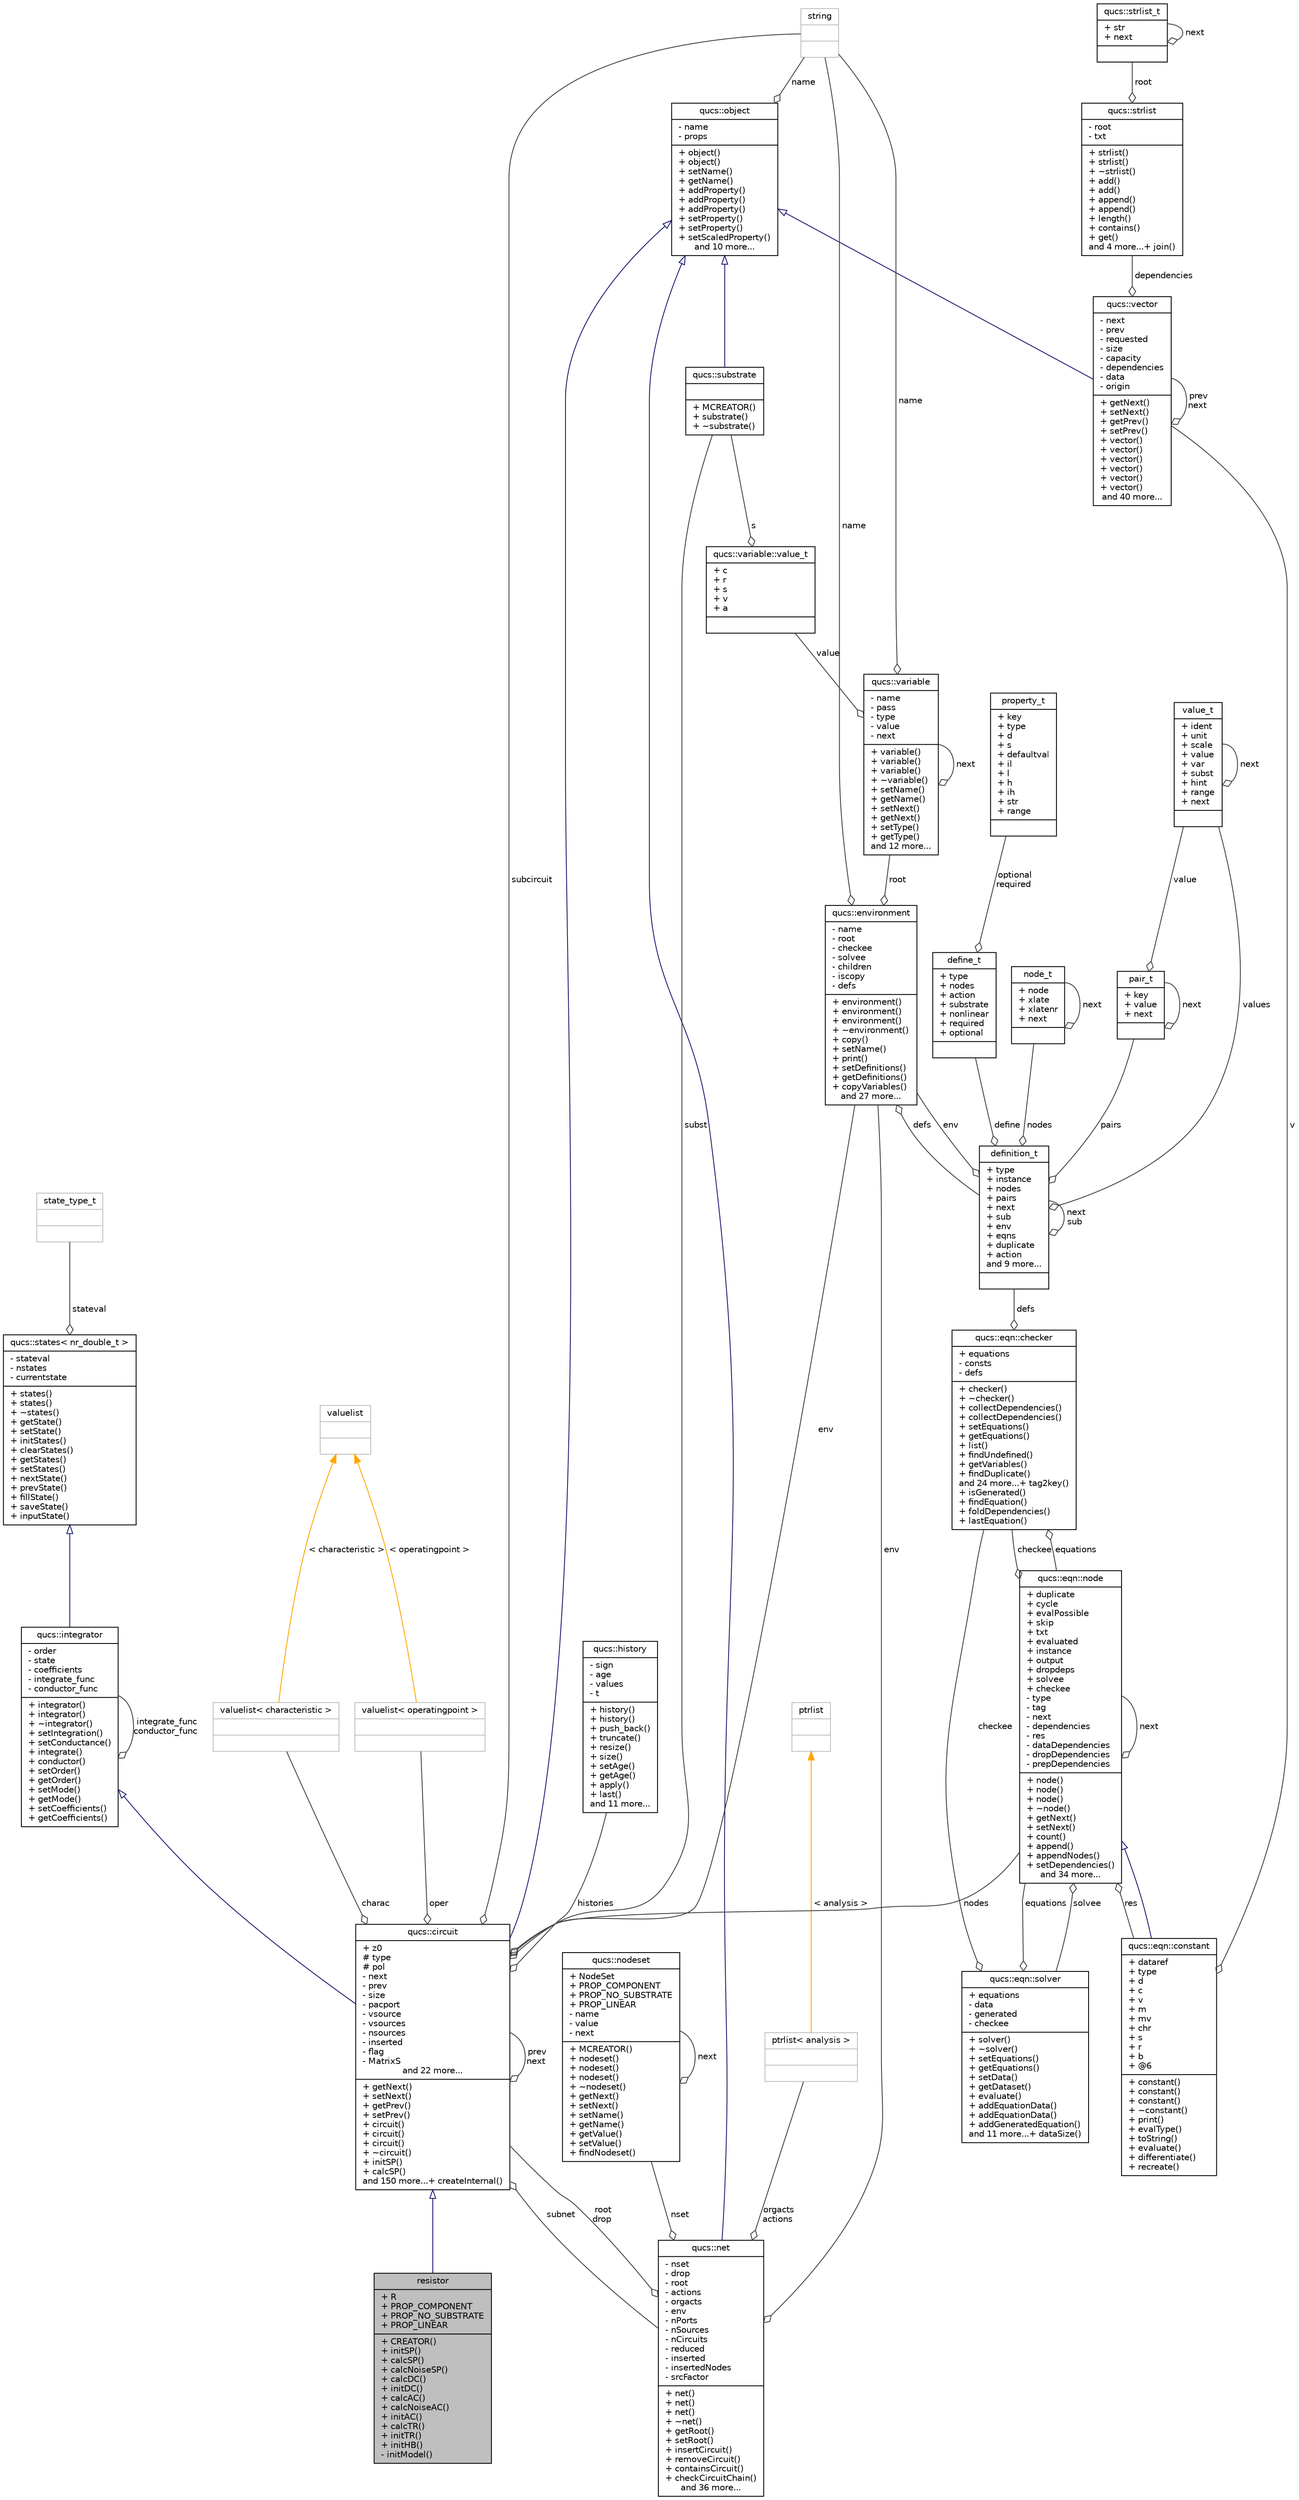 digraph G
{
  edge [fontname="Helvetica",fontsize="10",labelfontname="Helvetica",labelfontsize="10"];
  node [fontname="Helvetica",fontsize="10",shape=record];
  Node1 [label="{resistor\n|+ R\l+ PROP_COMPONENT\l+ PROP_NO_SUBSTRATE\l+ PROP_LINEAR\l|+ CREATOR()\l+ initSP()\l+ calcSP()\l+ calcNoiseSP()\l+ calcDC()\l+ initDC()\l+ calcAC()\l+ calcNoiseAC()\l+ initAC()\l+ calcTR()\l+ initTR()\l+ initHB()\l- initModel()\l}",height=0.2,width=0.4,color="black", fillcolor="grey75", style="filled" fontcolor="black"];
  Node2 -> Node1 [dir="back",color="midnightblue",fontsize="10",style="solid",arrowtail="onormal",fontname="Helvetica"];
  Node2 [label="{qucs::circuit\n|+ z0\l# type\l# pol\l- next\l- prev\l- size\l- pacport\l- vsource\l- vsources\l- nsources\l- inserted\l- flag\l- MatrixS\land 22 more...|+ getNext()\l+ setNext()\l+ getPrev()\l+ setPrev()\l+ circuit()\l+ circuit()\l+ circuit()\l+ ~circuit()\l+ initSP()\l+ calcSP()\land 150 more...+ createInternal()\l}",height=0.2,width=0.4,color="black", fillcolor="white", style="filled",URL="$classqucs_1_1circuit.html",tooltip="base class for qucs circuit elements."];
  Node3 -> Node2 [dir="back",color="midnightblue",fontsize="10",style="solid",arrowtail="onormal",fontname="Helvetica"];
  Node3 [label="{qucs::object\n|- name\l- props\l|+ object()\l+ object()\l+ setName()\l+ getName()\l+ addProperty()\l+ addProperty()\l+ addProperty()\l+ setProperty()\l+ setProperty()\l+ setScaledProperty()\land 10 more...}",height=0.2,width=0.4,color="black", fillcolor="white", style="filled",URL="$classqucs_1_1object.html",tooltip="generic object class."];
  Node4 -> Node3 [color="grey25",fontsize="10",style="solid",label=" name" ,arrowhead="odiamond",fontname="Helvetica"];
  Node4 [label="{string\n||}",height=0.2,width=0.4,color="grey75", fillcolor="white", style="filled"];
  Node5 -> Node2 [dir="back",color="midnightblue",fontsize="10",style="solid",arrowtail="onormal",fontname="Helvetica"];
  Node5 [label="{qucs::integrator\n|- order\l- state\l- coefficients\l- integrate_func\l- conductor_func\l|+ integrator()\l+ integrator()\l+ ~integrator()\l+ setIntegration()\l+ setConductance()\l+ integrate()\l+ conductor()\l+ setOrder()\l+ getOrder()\l+ setMode()\l+ getMode()\l+ setCoefficients()\l+ getCoefficients()\l}",height=0.2,width=0.4,color="black", fillcolor="white", style="filled",URL="$classqucs_1_1integrator.html"];
  Node6 -> Node5 [dir="back",color="midnightblue",fontsize="10",style="solid",arrowtail="onormal",fontname="Helvetica"];
  Node6 [label="{qucs::states\< nr_double_t \>\n|- stateval\l- nstates\l- currentstate\l|+ states()\l+ states()\l+ ~states()\l+ getState()\l+ setState()\l+ initStates()\l+ clearStates()\l+ getStates()\l+ setStates()\l+ nextState()\l+ prevState()\l+ fillState()\l+ saveState()\l+ inputState()\l}",height=0.2,width=0.4,color="black", fillcolor="white", style="filled",URL="$classqucs_1_1states.html",tooltip="template class for storing state variables."];
  Node7 -> Node6 [color="grey25",fontsize="10",style="solid",label=" stateval" ,arrowhead="odiamond",fontname="Helvetica"];
  Node7 [label="{state_type_t\n||}",height=0.2,width=0.4,color="grey75", fillcolor="white", style="filled"];
  Node5 -> Node5 [color="grey25",fontsize="10",style="solid",label=" integrate_func\nconductor_func" ,arrowhead="odiamond",fontname="Helvetica"];
  Node2 -> Node2 [color="grey25",fontsize="10",style="solid",label=" prev\nnext" ,arrowhead="odiamond",fontname="Helvetica"];
  Node8 -> Node2 [color="grey25",fontsize="10",style="solid",label=" subnet" ,arrowhead="odiamond",fontname="Helvetica"];
  Node8 [label="{qucs::net\n|- nset\l- drop\l- root\l- actions\l- orgacts\l- env\l- nPorts\l- nSources\l- nCircuits\l- reduced\l- inserted\l- insertedNodes\l- srcFactor\l|+ net()\l+ net()\l+ net()\l+ ~net()\l+ getRoot()\l+ setRoot()\l+ insertCircuit()\l+ removeCircuit()\l+ containsCircuit()\l+ checkCircuitChain()\land 36 more...}",height=0.2,width=0.4,color="black", fillcolor="white", style="filled",URL="$classqucs_1_1net.html"];
  Node3 -> Node8 [dir="back",color="midnightblue",fontsize="10",style="solid",arrowtail="onormal",fontname="Helvetica"];
  Node2 -> Node8 [color="grey25",fontsize="10",style="solid",label=" root\ndrop" ,arrowhead="odiamond",fontname="Helvetica"];
  Node9 -> Node8 [color="grey25",fontsize="10",style="solid",label=" env" ,arrowhead="odiamond",fontname="Helvetica"];
  Node9 [label="{qucs::environment\n|- name\l- root\l- checkee\l- solvee\l- children\l- iscopy\l- defs\l|+ environment()\l+ environment()\l+ environment()\l+ ~environment()\l+ copy()\l+ setName()\l+ print()\l+ setDefinitions()\l+ getDefinitions()\l+ copyVariables()\land 27 more...}",height=0.2,width=0.4,color="black", fillcolor="white", style="filled",URL="$classqucs_1_1environment.html",tooltip="Houses the settings for netlist evaluation."];
  Node10 -> Node9 [color="grey25",fontsize="10",style="solid",label=" defs" ,arrowhead="odiamond",fontname="Helvetica"];
  Node10 [label="{definition_t\n|+ type\l+ instance\l+ nodes\l+ pairs\l+ next\l+ sub\l+ env\l+ eqns\l+ duplicate\l+ action\land 9 more...|}",height=0.2,width=0.4,color="black", fillcolor="white", style="filled",URL="$structdefinition__t.html"];
  Node9 -> Node10 [color="grey25",fontsize="10",style="solid",label=" env" ,arrowhead="odiamond",fontname="Helvetica"];
  Node11 -> Node10 [color="grey25",fontsize="10",style="solid",label=" nodes" ,arrowhead="odiamond",fontname="Helvetica"];
  Node11 [label="{node_t\n|+ node\l+ xlate\l+ xlatenr\l+ next\l|}",height=0.2,width=0.4,color="black", fillcolor="white", style="filled",URL="$structnode__t.html"];
  Node11 -> Node11 [color="grey25",fontsize="10",style="solid",label=" next" ,arrowhead="odiamond",fontname="Helvetica"];
  Node10 -> Node10 [color="grey25",fontsize="10",style="solid",label=" next\nsub" ,arrowhead="odiamond",fontname="Helvetica"];
  Node12 -> Node10 [color="grey25",fontsize="10",style="solid",label=" values" ,arrowhead="odiamond",fontname="Helvetica"];
  Node12 [label="{value_t\n|+ ident\l+ unit\l+ scale\l+ value\l+ var\l+ subst\l+ hint\l+ range\l+ next\l|}",height=0.2,width=0.4,color="black", fillcolor="white", style="filled",URL="$structvalue__t.html"];
  Node12 -> Node12 [color="grey25",fontsize="10",style="solid",label=" next" ,arrowhead="odiamond",fontname="Helvetica"];
  Node13 -> Node10 [color="grey25",fontsize="10",style="solid",label=" pairs" ,arrowhead="odiamond",fontname="Helvetica"];
  Node13 [label="{pair_t\n|+ key\l+ value\l+ next\l|}",height=0.2,width=0.4,color="black", fillcolor="white", style="filled",URL="$structpair__t.html"];
  Node12 -> Node13 [color="grey25",fontsize="10",style="solid",label=" value" ,arrowhead="odiamond",fontname="Helvetica"];
  Node13 -> Node13 [color="grey25",fontsize="10",style="solid",label=" next" ,arrowhead="odiamond",fontname="Helvetica"];
  Node14 -> Node10 [color="grey25",fontsize="10",style="solid",label=" define" ,arrowhead="odiamond",fontname="Helvetica"];
  Node14 [label="{define_t\n|+ type\l+ nodes\l+ action\l+ substrate\l+ nonlinear\l+ required\l+ optional\l|}",height=0.2,width=0.4,color="black", fillcolor="white", style="filled",URL="$structdefine__t.html"];
  Node15 -> Node14 [color="grey25",fontsize="10",style="solid",label=" optional\nrequired" ,arrowhead="odiamond",fontname="Helvetica"];
  Node15 [label="{property_t\n|+ key\l+ type\l+ d\l+ s\l+ defaultval\l+ il\l+ l\l+ h\l+ ih\l+ str\l+ range\l|}",height=0.2,width=0.4,color="black", fillcolor="white", style="filled",URL="$structproperty__t.html"];
  Node4 -> Node9 [color="grey25",fontsize="10",style="solid",label=" name" ,arrowhead="odiamond",fontname="Helvetica"];
  Node16 -> Node9 [color="grey25",fontsize="10",style="solid",label=" root" ,arrowhead="odiamond",fontname="Helvetica"];
  Node16 [label="{qucs::variable\n|- name\l- pass\l- type\l- value\l- next\l|+ variable()\l+ variable()\l+ variable()\l+ ~variable()\l+ setName()\l+ getName()\l+ setNext()\l+ getNext()\l+ setType()\l+ getType()\land 12 more...}",height=0.2,width=0.4,color="black", fillcolor="white", style="filled",URL="$classqucs_1_1variable.html"];
  Node4 -> Node16 [color="grey25",fontsize="10",style="solid",label=" name" ,arrowhead="odiamond",fontname="Helvetica"];
  Node17 -> Node16 [color="grey25",fontsize="10",style="solid",label=" value" ,arrowhead="odiamond",fontname="Helvetica"];
  Node17 [label="{qucs::variable::value_t\n|+ c\l+ r\l+ s\l+ v\l+ a\l|}",height=0.2,width=0.4,color="black", fillcolor="white", style="filled",URL="$unionqucs_1_1variable_1_1value__t.html"];
  Node18 -> Node17 [color="grey25",fontsize="10",style="solid",label=" s" ,arrowhead="odiamond",fontname="Helvetica"];
  Node18 [label="{qucs::substrate\n||+ MCREATOR()\l+ substrate()\l+ ~substrate()\l}",height=0.2,width=0.4,color="black", fillcolor="white", style="filled",URL="$classqucs_1_1substrate.html"];
  Node3 -> Node18 [dir="back",color="midnightblue",fontsize="10",style="solid",arrowtail="onormal",fontname="Helvetica"];
  Node16 -> Node16 [color="grey25",fontsize="10",style="solid",label=" next" ,arrowhead="odiamond",fontname="Helvetica"];
  Node19 -> Node8 [color="grey25",fontsize="10",style="solid",label=" orgacts\nactions" ,arrowhead="odiamond",fontname="Helvetica"];
  Node19 [label="{ptrlist\< analysis \>\n||}",height=0.2,width=0.4,color="grey75", fillcolor="white", style="filled"];
  Node20 -> Node19 [dir="back",color="orange",fontsize="10",style="solid",label=" \< analysis \>" ,fontname="Helvetica"];
  Node20 [label="{ptrlist\n||}",height=0.2,width=0.4,color="grey75", fillcolor="white", style="filled"];
  Node21 -> Node8 [color="grey25",fontsize="10",style="solid",label=" nset" ,arrowhead="odiamond",fontname="Helvetica"];
  Node21 [label="{qucs::nodeset\n|+ NodeSet\l+ PROP_COMPONENT\l+ PROP_NO_SUBSTRATE\l+ PROP_LINEAR\l- name\l- value\l- next\l|+ MCREATOR()\l+ nodeset()\l+ nodeset()\l+ nodeset()\l+ ~nodeset()\l+ getNext()\l+ setNext()\l+ setName()\l+ getName()\l+ getValue()\l+ setValue()\l+ findNodeset()\l}",height=0.2,width=0.4,color="black", fillcolor="white", style="filled",URL="$structqucs_1_1nodeset.html"];
  Node21 -> Node21 [color="grey25",fontsize="10",style="solid",label=" next" ,arrowhead="odiamond",fontname="Helvetica"];
  Node22 -> Node2 [color="grey25",fontsize="10",style="solid",label=" histories" ,arrowhead="odiamond",fontname="Helvetica"];
  Node22 [label="{qucs::history\n|- sign\l- age\l- values\l- t\l|+ history()\l+ history()\l+ push_back()\l+ truncate()\l+ resize()\l+ size()\l+ setAge()\l+ getAge()\l+ apply()\l+ last()\land 11 more...}",height=0.2,width=0.4,color="black", fillcolor="white", style="filled",URL="$classqucs_1_1history.html"];
  Node18 -> Node2 [color="grey25",fontsize="10",style="solid",label=" subst" ,arrowhead="odiamond",fontname="Helvetica"];
  Node9 -> Node2 [color="grey25",fontsize="10",style="solid",label=" env" ,arrowhead="odiamond",fontname="Helvetica"];
  Node23 -> Node2 [color="grey25",fontsize="10",style="solid",label=" nodes" ,arrowhead="odiamond",fontname="Helvetica"];
  Node23 [label="{qucs::eqn::node\n|+ duplicate\l+ cycle\l+ evalPossible\l+ skip\l+ txt\l+ evaluated\l+ instance\l+ output\l+ dropdeps\l+ solvee\l+ checkee\l- type\l- tag\l- next\l- dependencies\l- res\l- dataDependencies\l- dropDependencies\l- prepDependencies\l|+ node()\l+ node()\l+ node()\l+ ~node()\l+ getNext()\l+ setNext()\l+ count()\l+ append()\l+ appendNodes()\l+ setDependencies()\land 34 more...}",height=0.2,width=0.4,color="black", fillcolor="white", style="filled",URL="$classqucs_1_1eqn_1_1node.html"];
  Node24 -> Node23 [color="grey25",fontsize="10",style="solid",label=" checkee" ,arrowhead="odiamond",fontname="Helvetica"];
  Node24 [label="{qucs::eqn::checker\n|+ equations\l- consts\l- defs\l|+ checker()\l+ ~checker()\l+ collectDependencies()\l+ collectDependencies()\l+ setEquations()\l+ getEquations()\l+ list()\l+ findUndefined()\l+ getVariables()\l+ findDuplicate()\land 24 more...+ tag2key()\l+ isGenerated()\l+ findEquation()\l+ foldDependencies()\l+ lastEquation()\l}",height=0.2,width=0.4,color="black", fillcolor="white", style="filled",URL="$classqucs_1_1eqn_1_1checker.html"];
  Node10 -> Node24 [color="grey25",fontsize="10",style="solid",label=" defs" ,arrowhead="odiamond",fontname="Helvetica"];
  Node23 -> Node24 [color="grey25",fontsize="10",style="solid",label=" equations" ,arrowhead="odiamond",fontname="Helvetica"];
  Node23 -> Node23 [color="grey25",fontsize="10",style="solid",label=" next" ,arrowhead="odiamond",fontname="Helvetica"];
  Node25 -> Node23 [color="grey25",fontsize="10",style="solid",label=" res" ,arrowhead="odiamond",fontname="Helvetica"];
  Node25 [label="{qucs::eqn::constant\n|+ dataref\l+ type\l+ d\l+ c\l+ v\l+ m\l+ mv\l+ chr\l+ s\l+ r\l+ b\l+ @6\l|+ constant()\l+ constant()\l+ constant()\l+ ~constant()\l+ print()\l+ evalType()\l+ toString()\l+ evaluate()\l+ differentiate()\l+ recreate()\l}",height=0.2,width=0.4,color="black", fillcolor="white", style="filled",URL="$classqucs_1_1eqn_1_1constant.html"];
  Node23 -> Node25 [dir="back",color="midnightblue",fontsize="10",style="solid",arrowtail="onormal",fontname="Helvetica"];
  Node26 -> Node25 [color="grey25",fontsize="10",style="solid",label=" v" ,arrowhead="odiamond",fontname="Helvetica"];
  Node26 [label="{qucs::vector\n|- next\l- prev\l- requested\l- size\l- capacity\l- dependencies\l- data\l- origin\l|+ getNext()\l+ setNext()\l+ getPrev()\l+ setPrev()\l+ vector()\l+ vector()\l+ vector()\l+ vector()\l+ vector()\l+ vector()\land 40 more...}",height=0.2,width=0.4,color="black", fillcolor="white", style="filled",URL="$classqucs_1_1vector.html"];
  Node3 -> Node26 [dir="back",color="midnightblue",fontsize="10",style="solid",arrowtail="onormal",fontname="Helvetica"];
  Node27 -> Node26 [color="grey25",fontsize="10",style="solid",label=" dependencies" ,arrowhead="odiamond",fontname="Helvetica"];
  Node27 [label="{qucs::strlist\n|- root\l- txt\l|+ strlist()\l+ strlist()\l+ ~strlist()\l+ add()\l+ add()\l+ append()\l+ append()\l+ length()\l+ contains()\l+ get()\land 4 more...+ join()\l}",height=0.2,width=0.4,color="black", fillcolor="white", style="filled",URL="$classqucs_1_1strlist.html"];
  Node28 -> Node27 [color="grey25",fontsize="10",style="solid",label=" root" ,arrowhead="odiamond",fontname="Helvetica"];
  Node28 [label="{qucs::strlist_t\n|+ str\l+ next\l|}",height=0.2,width=0.4,color="black", fillcolor="white", style="filled",URL="$structqucs_1_1strlist__t.html"];
  Node28 -> Node28 [color="grey25",fontsize="10",style="solid",label=" next" ,arrowhead="odiamond",fontname="Helvetica"];
  Node26 -> Node26 [color="grey25",fontsize="10",style="solid",label=" prev\nnext" ,arrowhead="odiamond",fontname="Helvetica"];
  Node29 -> Node23 [color="grey25",fontsize="10",style="solid",label=" solvee" ,arrowhead="odiamond",fontname="Helvetica"];
  Node29 [label="{qucs::eqn::solver\n|+ equations\l- data\l- generated\l- checkee\l|+ solver()\l+ ~solver()\l+ setEquations()\l+ getEquations()\l+ setData()\l+ getDataset()\l+ evaluate()\l+ addEquationData()\l+ addEquationData()\l+ addGeneratedEquation()\land 11 more...+ dataSize()\l}",height=0.2,width=0.4,color="black", fillcolor="white", style="filled",URL="$classqucs_1_1eqn_1_1solver.html"];
  Node24 -> Node29 [color="grey25",fontsize="10",style="solid",label=" checkee" ,arrowhead="odiamond",fontname="Helvetica"];
  Node23 -> Node29 [color="grey25",fontsize="10",style="solid",label=" equations" ,arrowhead="odiamond",fontname="Helvetica"];
  Node4 -> Node2 [color="grey25",fontsize="10",style="solid",label=" subcircuit" ,arrowhead="odiamond",fontname="Helvetica"];
  Node30 -> Node2 [color="grey25",fontsize="10",style="solid",label=" charac" ,arrowhead="odiamond",fontname="Helvetica"];
  Node30 [label="{valuelist\< characteristic \>\n||}",height=0.2,width=0.4,color="grey75", fillcolor="white", style="filled"];
  Node31 -> Node30 [dir="back",color="orange",fontsize="10",style="solid",label=" \< characteristic \>" ,fontname="Helvetica"];
  Node31 [label="{valuelist\n||}",height=0.2,width=0.4,color="grey75", fillcolor="white", style="filled"];
  Node32 -> Node2 [color="grey25",fontsize="10",style="solid",label=" oper" ,arrowhead="odiamond",fontname="Helvetica"];
  Node32 [label="{valuelist\< operatingpoint \>\n||}",height=0.2,width=0.4,color="grey75", fillcolor="white", style="filled"];
  Node31 -> Node32 [dir="back",color="orange",fontsize="10",style="solid",label=" \< operatingpoint \>" ,fontname="Helvetica"];
}
